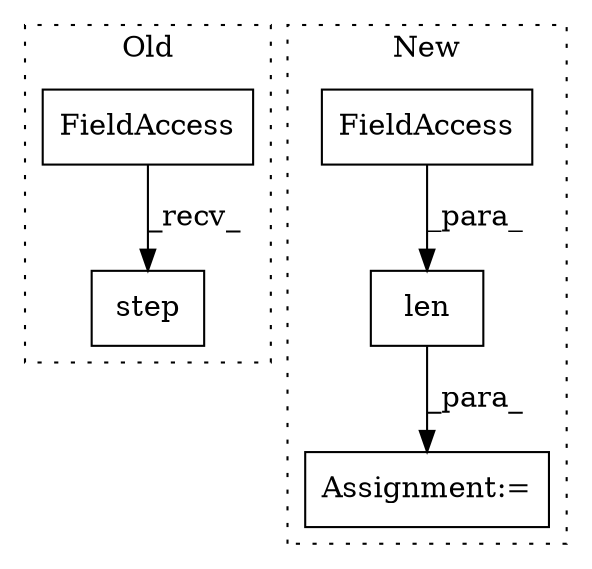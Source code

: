 digraph G {
subgraph cluster0 {
1 [label="step" a="32" s="8312" l="6" shape="box"];
4 [label="FieldAccess" a="22" s="8297" l="14" shape="box"];
label = "Old";
style="dotted";
}
subgraph cluster1 {
2 [label="len" a="32" s="8049,8063" l="4,1" shape="box"];
3 [label="FieldAccess" a="22" s="8053" l="10" shape="box"];
5 [label="Assignment:=" a="7" s="8031" l="1" shape="box"];
label = "New";
style="dotted";
}
2 -> 5 [label="_para_"];
3 -> 2 [label="_para_"];
4 -> 1 [label="_recv_"];
}